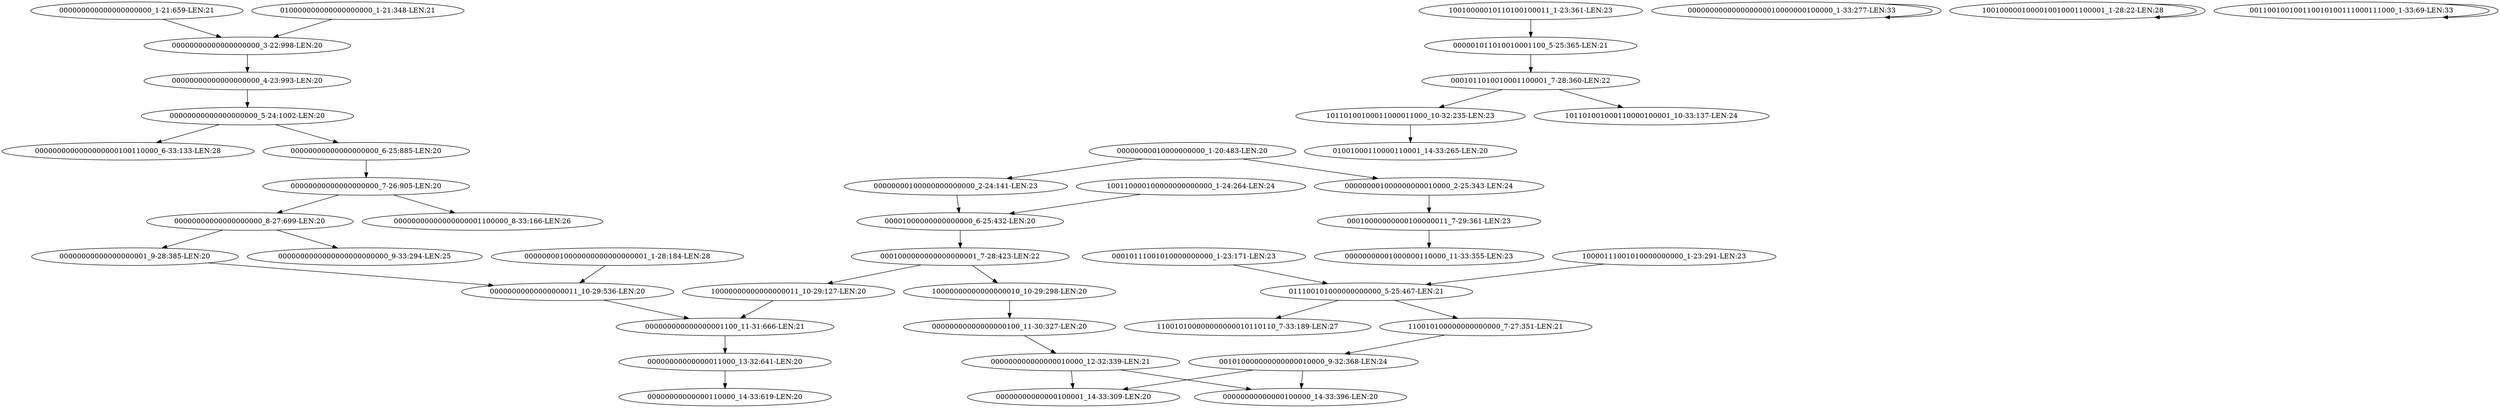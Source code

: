 digraph G {
    "10000000000000000011_10-29:127-LEN:20" -> "000000000000000001100_11-31:666-LEN:21";
    "00010111001010000000000_1-23:171-LEN:23" -> "011100101000000000000_5-25:467-LEN:21";
    "00010000000000100000011_7-29:361-LEN:23" -> "00000000001000000110000_11-33:355-LEN:23";
    "000000000000000010000_12-32:339-LEN:21" -> "00000000000000100000_14-33:396-LEN:20";
    "000000000000000010000_12-32:339-LEN:21" -> "00000000000000100001_14-33:309-LEN:20";
    "00000000000000000000_8-27:699-LEN:20" -> "00000000000000000001_9-28:385-LEN:20";
    "00000000000000000000_8-27:699-LEN:20" -> "0000000000000000000000000_9-33:294-LEN:25";
    "0000000010000000000000000001_1-28:184-LEN:28" -> "00000000000000000011_10-29:536-LEN:20";
    "00000000000000000000_5-24:1002-LEN:20" -> "00000000000000000000_6-25:885-LEN:20";
    "00000000000000000000_5-24:1002-LEN:20" -> "0000000000000000000100110000_6-33:133-LEN:28";
    "110010100000000000000_7-27:351-LEN:21" -> "001010000000000000010000_9-32:368-LEN:24";
    "000000001000000000010000_2-25:343-LEN:24" -> "00010000000000100000011_7-29:361-LEN:23";
    "10010000010110100100011_1-23:361-LEN:23" -> "000001011010010001100_5-25:365-LEN:21";
    "00000000000000000000_6-25:885-LEN:20" -> "00000000000000000000_7-26:905-LEN:20";
    "000001011010010001100_5-25:365-LEN:21" -> "0001011010010001100001_7-28:360-LEN:22";
    "000000000000000000000_1-21:659-LEN:21" -> "00000000000000000000_3-22:998-LEN:20";
    "001010000000000000010000_9-32:368-LEN:24" -> "00000000000000100000_14-33:396-LEN:20";
    "001010000000000000010000_9-32:368-LEN:24" -> "00000000000000100001_14-33:309-LEN:20";
    "00000000010000000000_1-20:483-LEN:20" -> "000000001000000000010000_2-25:343-LEN:24";
    "00000000010000000000_1-20:483-LEN:20" -> "00000000100000000000000_2-24:141-LEN:23";
    "10000000000000000010_10-29:298-LEN:20" -> "00000000000000000100_11-30:327-LEN:20";
    "00000000000000000100_11-30:327-LEN:20" -> "000000000000000010000_12-32:339-LEN:21";
    "10110100100011000011000_10-32:235-LEN:23" -> "01001000110000110001_14-33:265-LEN:20";
    "00000000100000000000000_2-24:141-LEN:23" -> "00001000000000000000_6-25:432-LEN:20";
    "100110000100000000000000_1-24:264-LEN:24" -> "00001000000000000000_6-25:432-LEN:20";
    "00000000000000000000_7-26:905-LEN:20" -> "00000000000000000000_8-27:699-LEN:20";
    "00000000000000000000_7-26:905-LEN:20" -> "00000000000000000001100000_8-33:166-LEN:26";
    "000000000000000000010000000100000_1-33:277-LEN:33" -> "000000000000000000010000000100000_1-33:277-LEN:33";
    "00000000000000000000_3-22:998-LEN:20" -> "00000000000000000000_4-23:993-LEN:20";
    "00000000000000000001_9-28:385-LEN:20" -> "00000000000000000011_10-29:536-LEN:20";
    "00000000000000000011_10-29:536-LEN:20" -> "000000000000000001100_11-31:666-LEN:21";
    "00000000000000011000_13-32:641-LEN:20" -> "00000000000000110000_14-33:619-LEN:20";
    "1001000001000010010001100001_1-28:22-LEN:28" -> "1001000001000010010001100001_1-28:22-LEN:28";
    "00001000000000000000_6-25:432-LEN:20" -> "0001000000000000000001_7-28:423-LEN:22";
    "10000111001010000000000_1-23:291-LEN:23" -> "011100101000000000000_5-25:467-LEN:21";
    "011100101000000000000_5-25:467-LEN:21" -> "110010100000000000000_7-27:351-LEN:21";
    "011100101000000000000_5-25:467-LEN:21" -> "110010100000000000010110110_7-33:189-LEN:27";
    "001100100100110010100111000111000_1-33:69-LEN:33" -> "001100100100110010100111000111000_1-33:69-LEN:33";
    "0001000000000000000001_7-28:423-LEN:22" -> "10000000000000000011_10-29:127-LEN:20";
    "0001000000000000000001_7-28:423-LEN:22" -> "10000000000000000010_10-29:298-LEN:20";
    "00000000000000000000_4-23:993-LEN:20" -> "00000000000000000000_5-24:1002-LEN:20";
    "010000000000000000000_1-21:348-LEN:21" -> "00000000000000000000_3-22:998-LEN:20";
    "000000000000000001100_11-31:666-LEN:21" -> "00000000000000011000_13-32:641-LEN:20";
    "0001011010010001100001_7-28:360-LEN:22" -> "10110100100011000011000_10-32:235-LEN:23";
    "0001011010010001100001_7-28:360-LEN:22" -> "101101001000110000100001_10-33:137-LEN:24";
}
